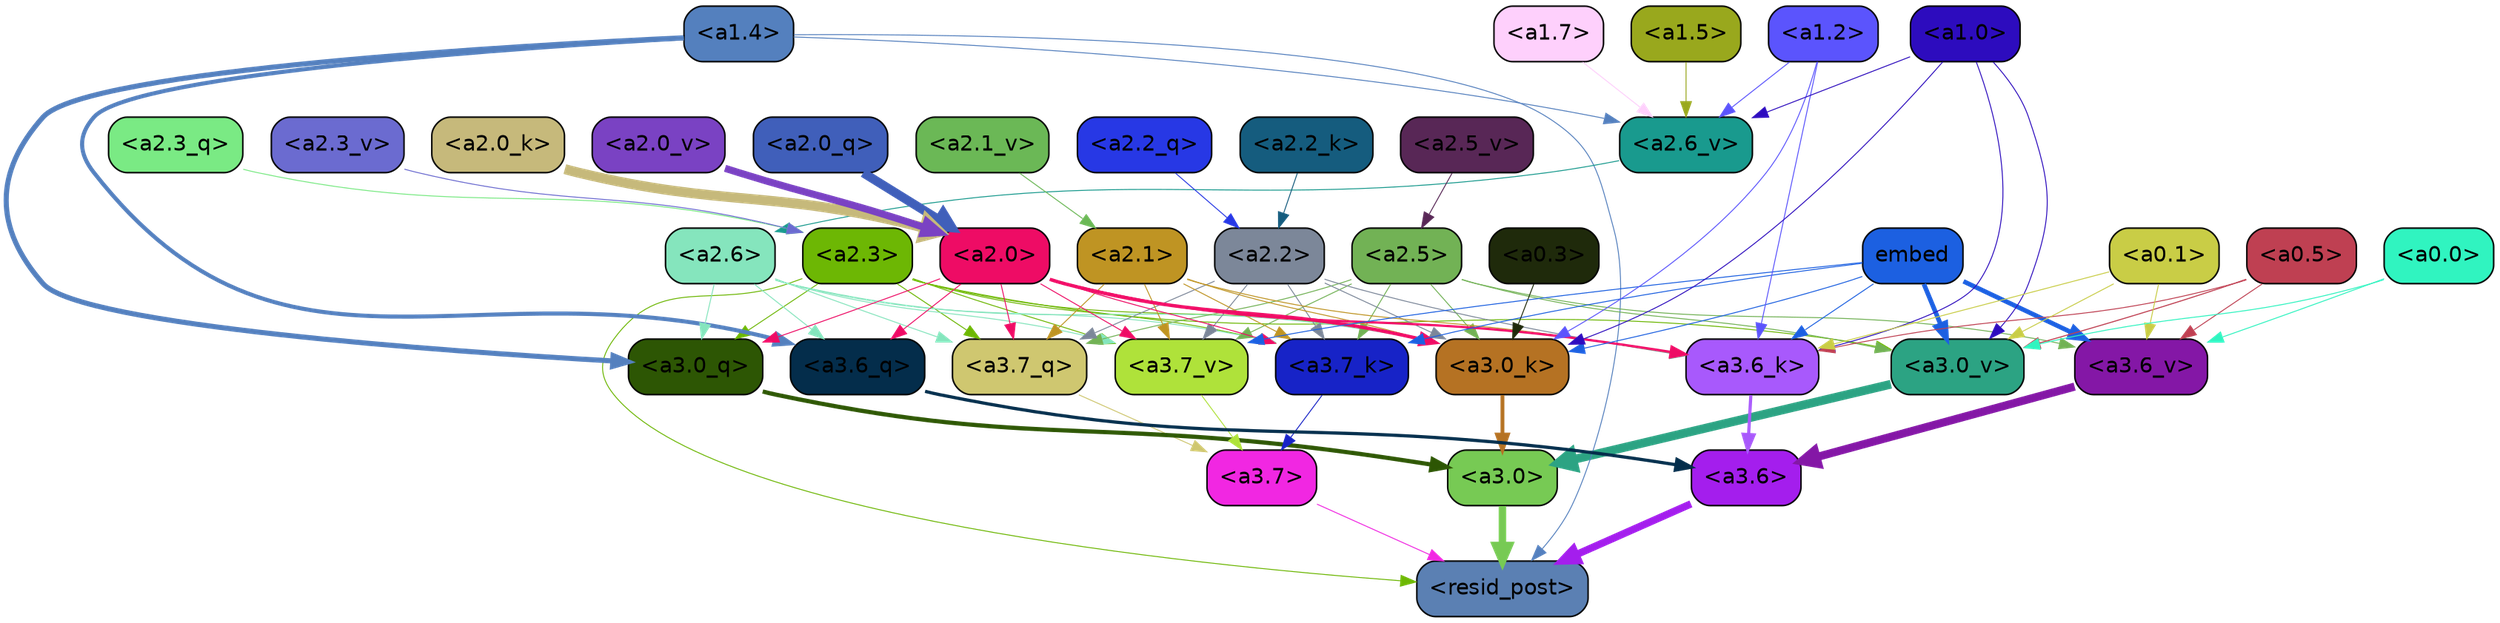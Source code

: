 strict digraph "" {
	graph [bgcolor=transparent,
		layout=dot,
		overlap=false,
		splines=true
	];
	"<a3.7>"	[color=black,
		fillcolor="#f127e2",
		fontname=Helvetica,
		shape=box,
		style="filled, rounded"];
	"<resid_post>"	[color=black,
		fillcolor="#5b80b3",
		fontname=Helvetica,
		shape=box,
		style="filled, rounded"];
	"<a3.7>" -> "<resid_post>"	[color="#f127e2",
		penwidth=0.6];
	"<a3.6>"	[color=black,
		fillcolor="#a41eed",
		fontname=Helvetica,
		shape=box,
		style="filled, rounded"];
	"<a3.6>" -> "<resid_post>"	[color="#a41eed",
		penwidth=4.751612067222595];
	"<a3.0>"	[color=black,
		fillcolor="#77ca54",
		fontname=Helvetica,
		shape=box,
		style="filled, rounded"];
	"<a3.0>" -> "<resid_post>"	[color="#77ca54",
		penwidth=4.884142994880676];
	"<a2.3>"	[color=black,
		fillcolor="#6db704",
		fontname=Helvetica,
		shape=box,
		style="filled, rounded"];
	"<a2.3>" -> "<resid_post>"	[color="#6db704",
		penwidth=0.6];
	"<a3.7_q>"	[color=black,
		fillcolor="#cfc770",
		fontname=Helvetica,
		shape=box,
		style="filled, rounded"];
	"<a2.3>" -> "<a3.7_q>"	[color="#6db704",
		penwidth=0.6];
	"<a3.0_q>"	[color=black,
		fillcolor="#2d5604",
		fontname=Helvetica,
		shape=box,
		style="filled, rounded"];
	"<a2.3>" -> "<a3.0_q>"	[color="#6db704",
		penwidth=0.6];
	"<a3.7_k>"	[color=black,
		fillcolor="#1723c7",
		fontname=Helvetica,
		shape=box,
		style="filled, rounded"];
	"<a2.3>" -> "<a3.7_k>"	[color="#6db704",
		penwidth=0.6];
	"<a3.0_k>"	[color=black,
		fillcolor="#b57223",
		fontname=Helvetica,
		shape=box,
		style="filled, rounded"];
	"<a2.3>" -> "<a3.0_k>"	[color="#6db704",
		penwidth=0.6];
	"<a3.7_v>"	[color=black,
		fillcolor="#afe23a",
		fontname=Helvetica,
		shape=box,
		style="filled, rounded"];
	"<a2.3>" -> "<a3.7_v>"	[color="#6db704",
		penwidth=0.6];
	"<a3.0_v>"	[color=black,
		fillcolor="#2ca383",
		fontname=Helvetica,
		shape=box,
		style="filled, rounded"];
	"<a2.3>" -> "<a3.0_v>"	[color="#6db704",
		penwidth=0.6];
	"<a1.4>"	[color=black,
		fillcolor="#5480be",
		fontname=Helvetica,
		shape=box,
		style="filled, rounded"];
	"<a1.4>" -> "<resid_post>"	[color="#5480be",
		penwidth=0.6];
	"<a3.6_q>"	[color=black,
		fillcolor="#042d4b",
		fontname=Helvetica,
		shape=box,
		style="filled, rounded"];
	"<a1.4>" -> "<a3.6_q>"	[color="#5480be",
		penwidth=2.6469622254371643];
	"<a1.4>" -> "<a3.0_q>"	[color="#5480be",
		penwidth=3.3040847778320312];
	"<a2.6_v>"	[color=black,
		fillcolor="#199a8e",
		fontname=Helvetica,
		shape=box,
		style="filled, rounded"];
	"<a1.4>" -> "<a2.6_v>"	[color="#5480be",
		penwidth=0.6];
	"<a3.7_q>" -> "<a3.7>"	[color="#cfc770",
		penwidth=0.6];
	"<a3.6_q>" -> "<a3.6>"	[color="#042d4b",
		penwidth=2.091020345687866];
	"<a3.0_q>" -> "<a3.0>"	[color="#2d5604",
		penwidth=2.7421876192092896];
	"<a3.7_k>" -> "<a3.7>"	[color="#1723c7",
		penwidth=0.6];
	"<a3.6_k>"	[color=black,
		fillcolor="#a859fc",
		fontname=Helvetica,
		shape=box,
		style="filled, rounded"];
	"<a3.6_k>" -> "<a3.6>"	[color="#a859fc",
		penwidth=2.048597991466522];
	"<a3.0_k>" -> "<a3.0>"	[color="#b57223",
		penwidth=2.476402521133423];
	"<a3.7_v>" -> "<a3.7>"	[color="#afe23a",
		penwidth=0.6];
	"<a3.6_v>"	[color=black,
		fillcolor="#8417a6",
		fontname=Helvetica,
		shape=box,
		style="filled, rounded"];
	"<a3.6_v>" -> "<a3.6>"	[color="#8417a6",
		penwidth=5.2550448179244995];
	"<a3.0_v>" -> "<a3.0>"	[color="#2ca383",
		penwidth=5.652270674705505];
	"<a2.6>"	[color=black,
		fillcolor="#85e5bd",
		fontname=Helvetica,
		shape=box,
		style="filled, rounded"];
	"<a2.6>" -> "<a3.7_q>"	[color="#85e5bd",
		penwidth=0.6];
	"<a2.6>" -> "<a3.6_q>"	[color="#85e5bd",
		penwidth=0.6];
	"<a2.6>" -> "<a3.0_q>"	[color="#85e5bd",
		penwidth=0.6];
	"<a2.6>" -> "<a3.7_k>"	[color="#85e5bd",
		penwidth=0.6];
	"<a2.6>" -> "<a3.0_k>"	[color="#85e5bd",
		penwidth=0.6];
	"<a2.6>" -> "<a3.7_v>"	[color="#85e5bd",
		penwidth=0.6];
	"<a2.5>"	[color=black,
		fillcolor="#72b255",
		fontname=Helvetica,
		shape=box,
		style="filled, rounded"];
	"<a2.5>" -> "<a3.7_q>"	[color="#72b255",
		penwidth=0.6];
	"<a2.5>" -> "<a3.7_k>"	[color="#72b255",
		penwidth=0.6];
	"<a2.5>" -> "<a3.0_k>"	[color="#72b255",
		penwidth=0.6];
	"<a2.5>" -> "<a3.7_v>"	[color="#72b255",
		penwidth=0.6];
	"<a2.5>" -> "<a3.6_v>"	[color="#72b255",
		penwidth=0.6];
	"<a2.5>" -> "<a3.0_v>"	[color="#72b255",
		penwidth=0.6];
	"<a2.2>"	[color=black,
		fillcolor="#7c8799",
		fontname=Helvetica,
		shape=box,
		style="filled, rounded"];
	"<a2.2>" -> "<a3.7_q>"	[color="#7c8799",
		penwidth=0.6];
	"<a2.2>" -> "<a3.7_k>"	[color="#7c8799",
		penwidth=0.6];
	"<a2.2>" -> "<a3.6_k>"	[color="#7c8799",
		penwidth=0.6];
	"<a2.2>" -> "<a3.0_k>"	[color="#7c8799",
		penwidth=0.6];
	"<a2.2>" -> "<a3.7_v>"	[color="#7c8799",
		penwidth=0.6];
	"<a2.1>"	[color=black,
		fillcolor="#bf9423",
		fontname=Helvetica,
		shape=box,
		style="filled, rounded"];
	"<a2.1>" -> "<a3.7_q>"	[color="#bf9423",
		penwidth=0.6];
	"<a2.1>" -> "<a3.7_k>"	[color="#bf9423",
		penwidth=0.6];
	"<a2.1>" -> "<a3.6_k>"	[color="#bf9423",
		penwidth=0.6];
	"<a2.1>" -> "<a3.0_k>"	[color="#bf9423",
		penwidth=0.6];
	"<a2.1>" -> "<a3.7_v>"	[color="#bf9423",
		penwidth=0.6];
	"<a2.0>"	[color=black,
		fillcolor="#ee0c65",
		fontname=Helvetica,
		shape=box,
		style="filled, rounded"];
	"<a2.0>" -> "<a3.7_q>"	[color="#ee0c65",
		penwidth=0.6];
	"<a2.0>" -> "<a3.6_q>"	[color="#ee0c65",
		penwidth=0.6];
	"<a2.0>" -> "<a3.0_q>"	[color="#ee0c65",
		penwidth=0.6];
	"<a2.0>" -> "<a3.7_k>"	[color="#ee0c65",
		penwidth=0.6];
	"<a2.0>" -> "<a3.6_k>"	[color="#ee0c65",
		penwidth=1.4757367372512817];
	"<a2.0>" -> "<a3.0_k>"	[color="#ee0c65",
		penwidth=2.2137351036071777];
	"<a2.0>" -> "<a3.7_v>"	[color="#ee0c65",
		penwidth=0.6];
	embed	[color=black,
		fillcolor="#1c60e1",
		fontname=Helvetica,
		shape=box,
		style="filled, rounded"];
	embed -> "<a3.7_k>"	[color="#1c60e1",
		penwidth=0.6];
	embed -> "<a3.6_k>"	[color="#1c60e1",
		penwidth=0.6];
	embed -> "<a3.0_k>"	[color="#1c60e1",
		penwidth=0.6];
	embed -> "<a3.7_v>"	[color="#1c60e1",
		penwidth=0.6];
	embed -> "<a3.6_v>"	[color="#1c60e1",
		penwidth=2.9582033157348633];
	embed -> "<a3.0_v>"	[color="#1c60e1",
		penwidth=2.972973108291626];
	"<a1.2>"	[color=black,
		fillcolor="#5b54fd",
		fontname=Helvetica,
		shape=box,
		style="filled, rounded"];
	"<a1.2>" -> "<a3.6_k>"	[color="#5b54fd",
		penwidth=0.6];
	"<a1.2>" -> "<a3.0_k>"	[color="#5b54fd",
		penwidth=0.6];
	"<a1.2>" -> "<a2.6_v>"	[color="#5b54fd",
		penwidth=0.6];
	"<a1.0>"	[color=black,
		fillcolor="#2d0cbe",
		fontname=Helvetica,
		shape=box,
		style="filled, rounded"];
	"<a1.0>" -> "<a3.6_k>"	[color="#2d0cbe",
		penwidth=0.6];
	"<a1.0>" -> "<a3.0_k>"	[color="#2d0cbe",
		penwidth=0.6];
	"<a1.0>" -> "<a3.0_v>"	[color="#2d0cbe",
		penwidth=0.6];
	"<a1.0>" -> "<a2.6_v>"	[color="#2d0cbe",
		penwidth=0.6];
	"<a0.5>"	[color=black,
		fillcolor="#bf4052",
		fontname=Helvetica,
		shape=box,
		style="filled, rounded"];
	"<a0.5>" -> "<a3.6_k>"	[color="#bf4052",
		penwidth=0.6];
	"<a0.5>" -> "<a3.6_v>"	[color="#bf4052",
		penwidth=0.6];
	"<a0.5>" -> "<a3.0_v>"	[color="#bf4052",
		penwidth=0.6790935099124908];
	"<a0.1>"	[color=black,
		fillcolor="#c9cd46",
		fontname=Helvetica,
		shape=box,
		style="filled, rounded"];
	"<a0.1>" -> "<a3.6_k>"	[color="#c9cd46",
		penwidth=0.6];
	"<a0.1>" -> "<a3.6_v>"	[color="#c9cd46",
		penwidth=0.6];
	"<a0.1>" -> "<a3.0_v>"	[color="#c9cd46",
		penwidth=0.6];
	"<a0.3>"	[color=black,
		fillcolor="#1f2a0b",
		fontname=Helvetica,
		shape=box,
		style="filled, rounded"];
	"<a0.3>" -> "<a3.0_k>"	[color="#1f2a0b",
		penwidth=0.6];
	"<a0.0>"	[color=black,
		fillcolor="#30f4c0",
		fontname=Helvetica,
		shape=box,
		style="filled, rounded"];
	"<a0.0>" -> "<a3.6_v>"	[color="#30f4c0",
		penwidth=0.6];
	"<a0.0>" -> "<a3.0_v>"	[color="#30f4c0",
		penwidth=0.6];
	"<a2.3_q>"	[color=black,
		fillcolor="#7aea84",
		fontname=Helvetica,
		shape=box,
		style="filled, rounded"];
	"<a2.3_q>" -> "<a2.3>"	[color="#7aea84",
		penwidth=0.6];
	"<a2.2_q>"	[color=black,
		fillcolor="#2738e5",
		fontname=Helvetica,
		shape=box,
		style="filled, rounded"];
	"<a2.2_q>" -> "<a2.2>"	[color="#2738e5",
		penwidth=0.6];
	"<a2.0_q>"	[color=black,
		fillcolor="#405fba",
		fontname=Helvetica,
		shape=box,
		style="filled, rounded"];
	"<a2.0_q>" -> "<a2.0>"	[color="#405fba",
		penwidth=5.819834470748901];
	"<a2.2_k>"	[color=black,
		fillcolor="#155c7e",
		fontname=Helvetica,
		shape=box,
		style="filled, rounded"];
	"<a2.2_k>" -> "<a2.2>"	[color="#155c7e",
		penwidth=0.6];
	"<a2.0_k>"	[color=black,
		fillcolor="#c6b97b",
		fontname=Helvetica,
		shape=box,
		style="filled, rounded"];
	"<a2.0_k>" -> "<a2.0>"	[color="#c6b97b",
		penwidth=6.470837593078613];
	"<a2.6_v>" -> "<a2.6>"	[color="#199a8e",
		penwidth=0.6];
	"<a2.5_v>"	[color=black,
		fillcolor="#582756",
		fontname=Helvetica,
		shape=box,
		style="filled, rounded"];
	"<a2.5_v>" -> "<a2.5>"	[color="#582756",
		penwidth=0.6];
	"<a2.3_v>"	[color=black,
		fillcolor="#6b6bd0",
		fontname=Helvetica,
		shape=box,
		style="filled, rounded"];
	"<a2.3_v>" -> "<a2.3>"	[color="#6b6bd0",
		penwidth=0.6];
	"<a2.1_v>"	[color=black,
		fillcolor="#6bb856",
		fontname=Helvetica,
		shape=box,
		style="filled, rounded"];
	"<a2.1_v>" -> "<a2.1>"	[color="#6bb856",
		penwidth=0.6];
	"<a2.0_v>"	[color=black,
		fillcolor="#7a42c3",
		fontname=Helvetica,
		shape=box,
		style="filled, rounded"];
	"<a2.0_v>" -> "<a2.0>"	[color="#7a42c3",
		penwidth=4.5950857400894165];
	"<a1.7>"	[color=black,
		fillcolor="#fed0fc",
		fontname=Helvetica,
		shape=box,
		style="filled, rounded"];
	"<a1.7>" -> "<a2.6_v>"	[color="#fed0fc",
		penwidth=0.6];
	"<a1.5>"	[color=black,
		fillcolor="#99a81d",
		fontname=Helvetica,
		shape=box,
		style="filled, rounded"];
	"<a1.5>" -> "<a2.6_v>"	[color="#99a81d",
		penwidth=0.6];
}
